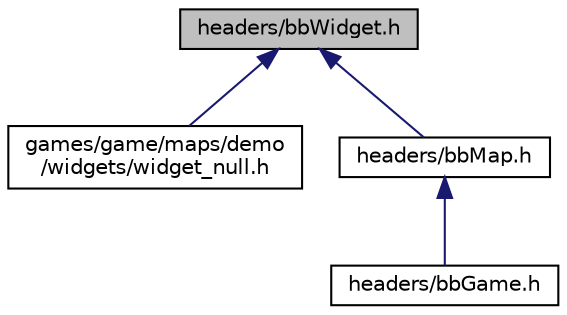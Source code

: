 digraph "headers/bbWidget.h"
{
 // LATEX_PDF_SIZE
  edge [fontname="Helvetica",fontsize="10",labelfontname="Helvetica",labelfontsize="10"];
  node [fontname="Helvetica",fontsize="10",shape=record];
  Node1 [label="headers/bbWidget.h",height=0.2,width=0.4,color="black", fillcolor="grey75", style="filled", fontcolor="black",tooltip="bbWidget includes things like menus and buttons. Each widget owns a list of subwidgets and widgets ar..."];
  Node1 -> Node2 [dir="back",color="midnightblue",fontsize="10",style="solid",fontname="Helvetica"];
  Node2 [label="games/game/maps/demo\l/widgets/widget_null.h",height=0.2,width=0.4,color="black", fillcolor="white", style="filled",URL="$widget__null_8h.html",tooltip="The functions in this folder define the behavior of an object with class bbWidget and type NULL."];
  Node1 -> Node3 [dir="back",color="midnightblue",fontsize="10",style="solid",fontname="Helvetica"];
  Node3 [label="headers/bbMap.h",height=0.2,width=0.4,color="black", fillcolor="white", style="filled",URL="$bbMap_8h.html",tooltip="bbMap stores all the game data pertaining to one map in the game"];
  Node3 -> Node4 [dir="back",color="midnightblue",fontsize="10",style="solid",fontname="Helvetica"];
  Node4 [label="headers/bbGame.h",height=0.2,width=0.4,color="black", fillcolor="white", style="filled",URL="$bbGame_8h.html",tooltip="bbGame is the root of all data stored by the game."];
}
